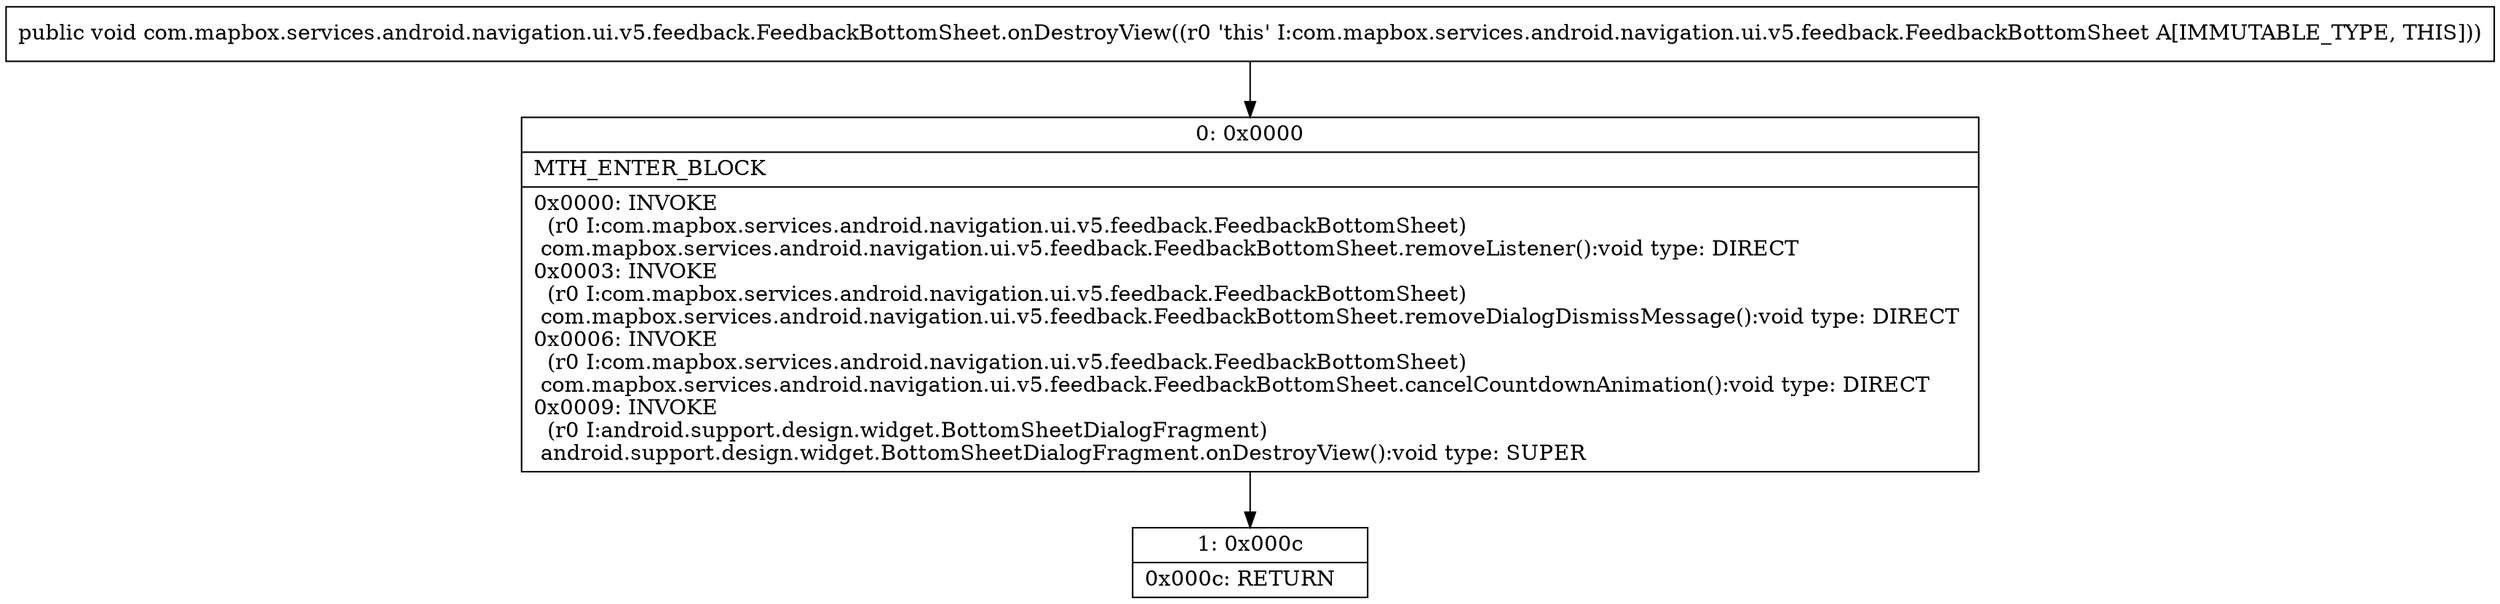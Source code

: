 digraph "CFG forcom.mapbox.services.android.navigation.ui.v5.feedback.FeedbackBottomSheet.onDestroyView()V" {
Node_0 [shape=record,label="{0\:\ 0x0000|MTH_ENTER_BLOCK\l|0x0000: INVOKE  \l  (r0 I:com.mapbox.services.android.navigation.ui.v5.feedback.FeedbackBottomSheet)\l com.mapbox.services.android.navigation.ui.v5.feedback.FeedbackBottomSheet.removeListener():void type: DIRECT \l0x0003: INVOKE  \l  (r0 I:com.mapbox.services.android.navigation.ui.v5.feedback.FeedbackBottomSheet)\l com.mapbox.services.android.navigation.ui.v5.feedback.FeedbackBottomSheet.removeDialogDismissMessage():void type: DIRECT \l0x0006: INVOKE  \l  (r0 I:com.mapbox.services.android.navigation.ui.v5.feedback.FeedbackBottomSheet)\l com.mapbox.services.android.navigation.ui.v5.feedback.FeedbackBottomSheet.cancelCountdownAnimation():void type: DIRECT \l0x0009: INVOKE  \l  (r0 I:android.support.design.widget.BottomSheetDialogFragment)\l android.support.design.widget.BottomSheetDialogFragment.onDestroyView():void type: SUPER \l}"];
Node_1 [shape=record,label="{1\:\ 0x000c|0x000c: RETURN   \l}"];
MethodNode[shape=record,label="{public void com.mapbox.services.android.navigation.ui.v5.feedback.FeedbackBottomSheet.onDestroyView((r0 'this' I:com.mapbox.services.android.navigation.ui.v5.feedback.FeedbackBottomSheet A[IMMUTABLE_TYPE, THIS])) }"];
MethodNode -> Node_0;
Node_0 -> Node_1;
}

